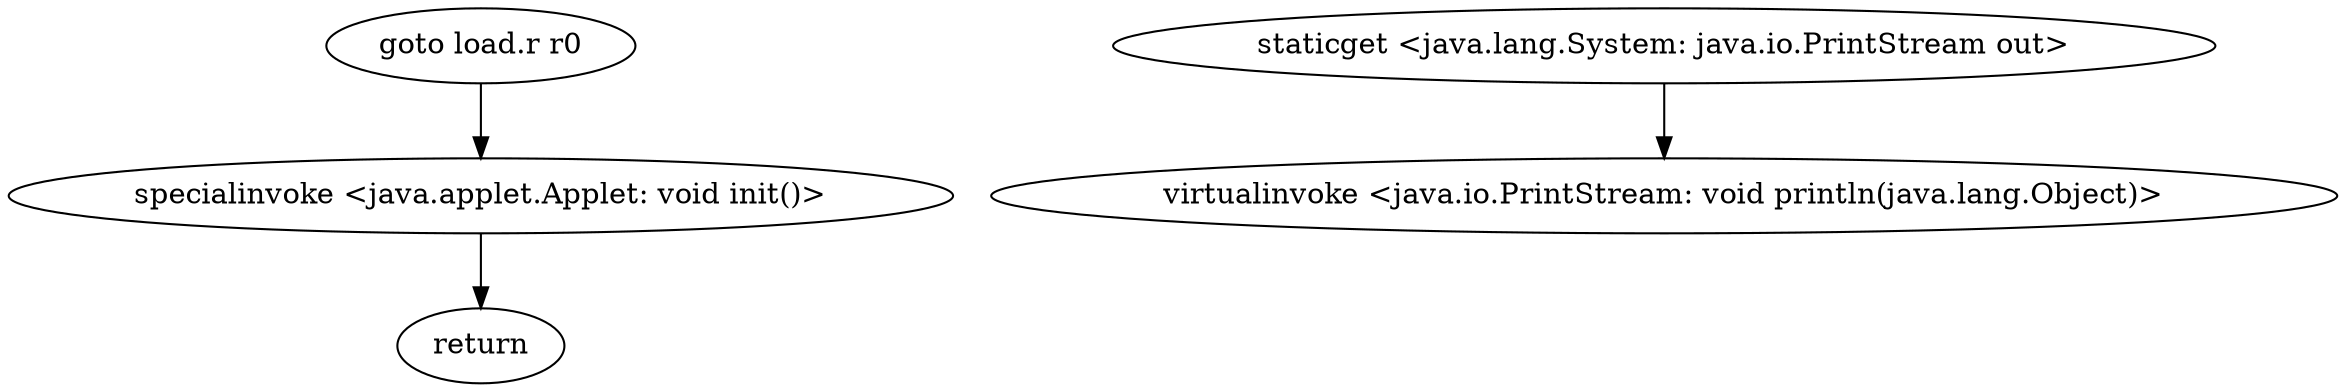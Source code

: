 digraph "" {
"goto load.r r0";
 "goto load.r r0"->"specialinvoke <java.applet.Applet: void init()>";
 "specialinvoke <java.applet.Applet: void init()>"->"return";
"staticget <java.lang.System: java.io.PrintStream out>";
 "staticget <java.lang.System: java.io.PrintStream out>"->"virtualinvoke <java.io.PrintStream: void println(java.lang.Object)>";
}
